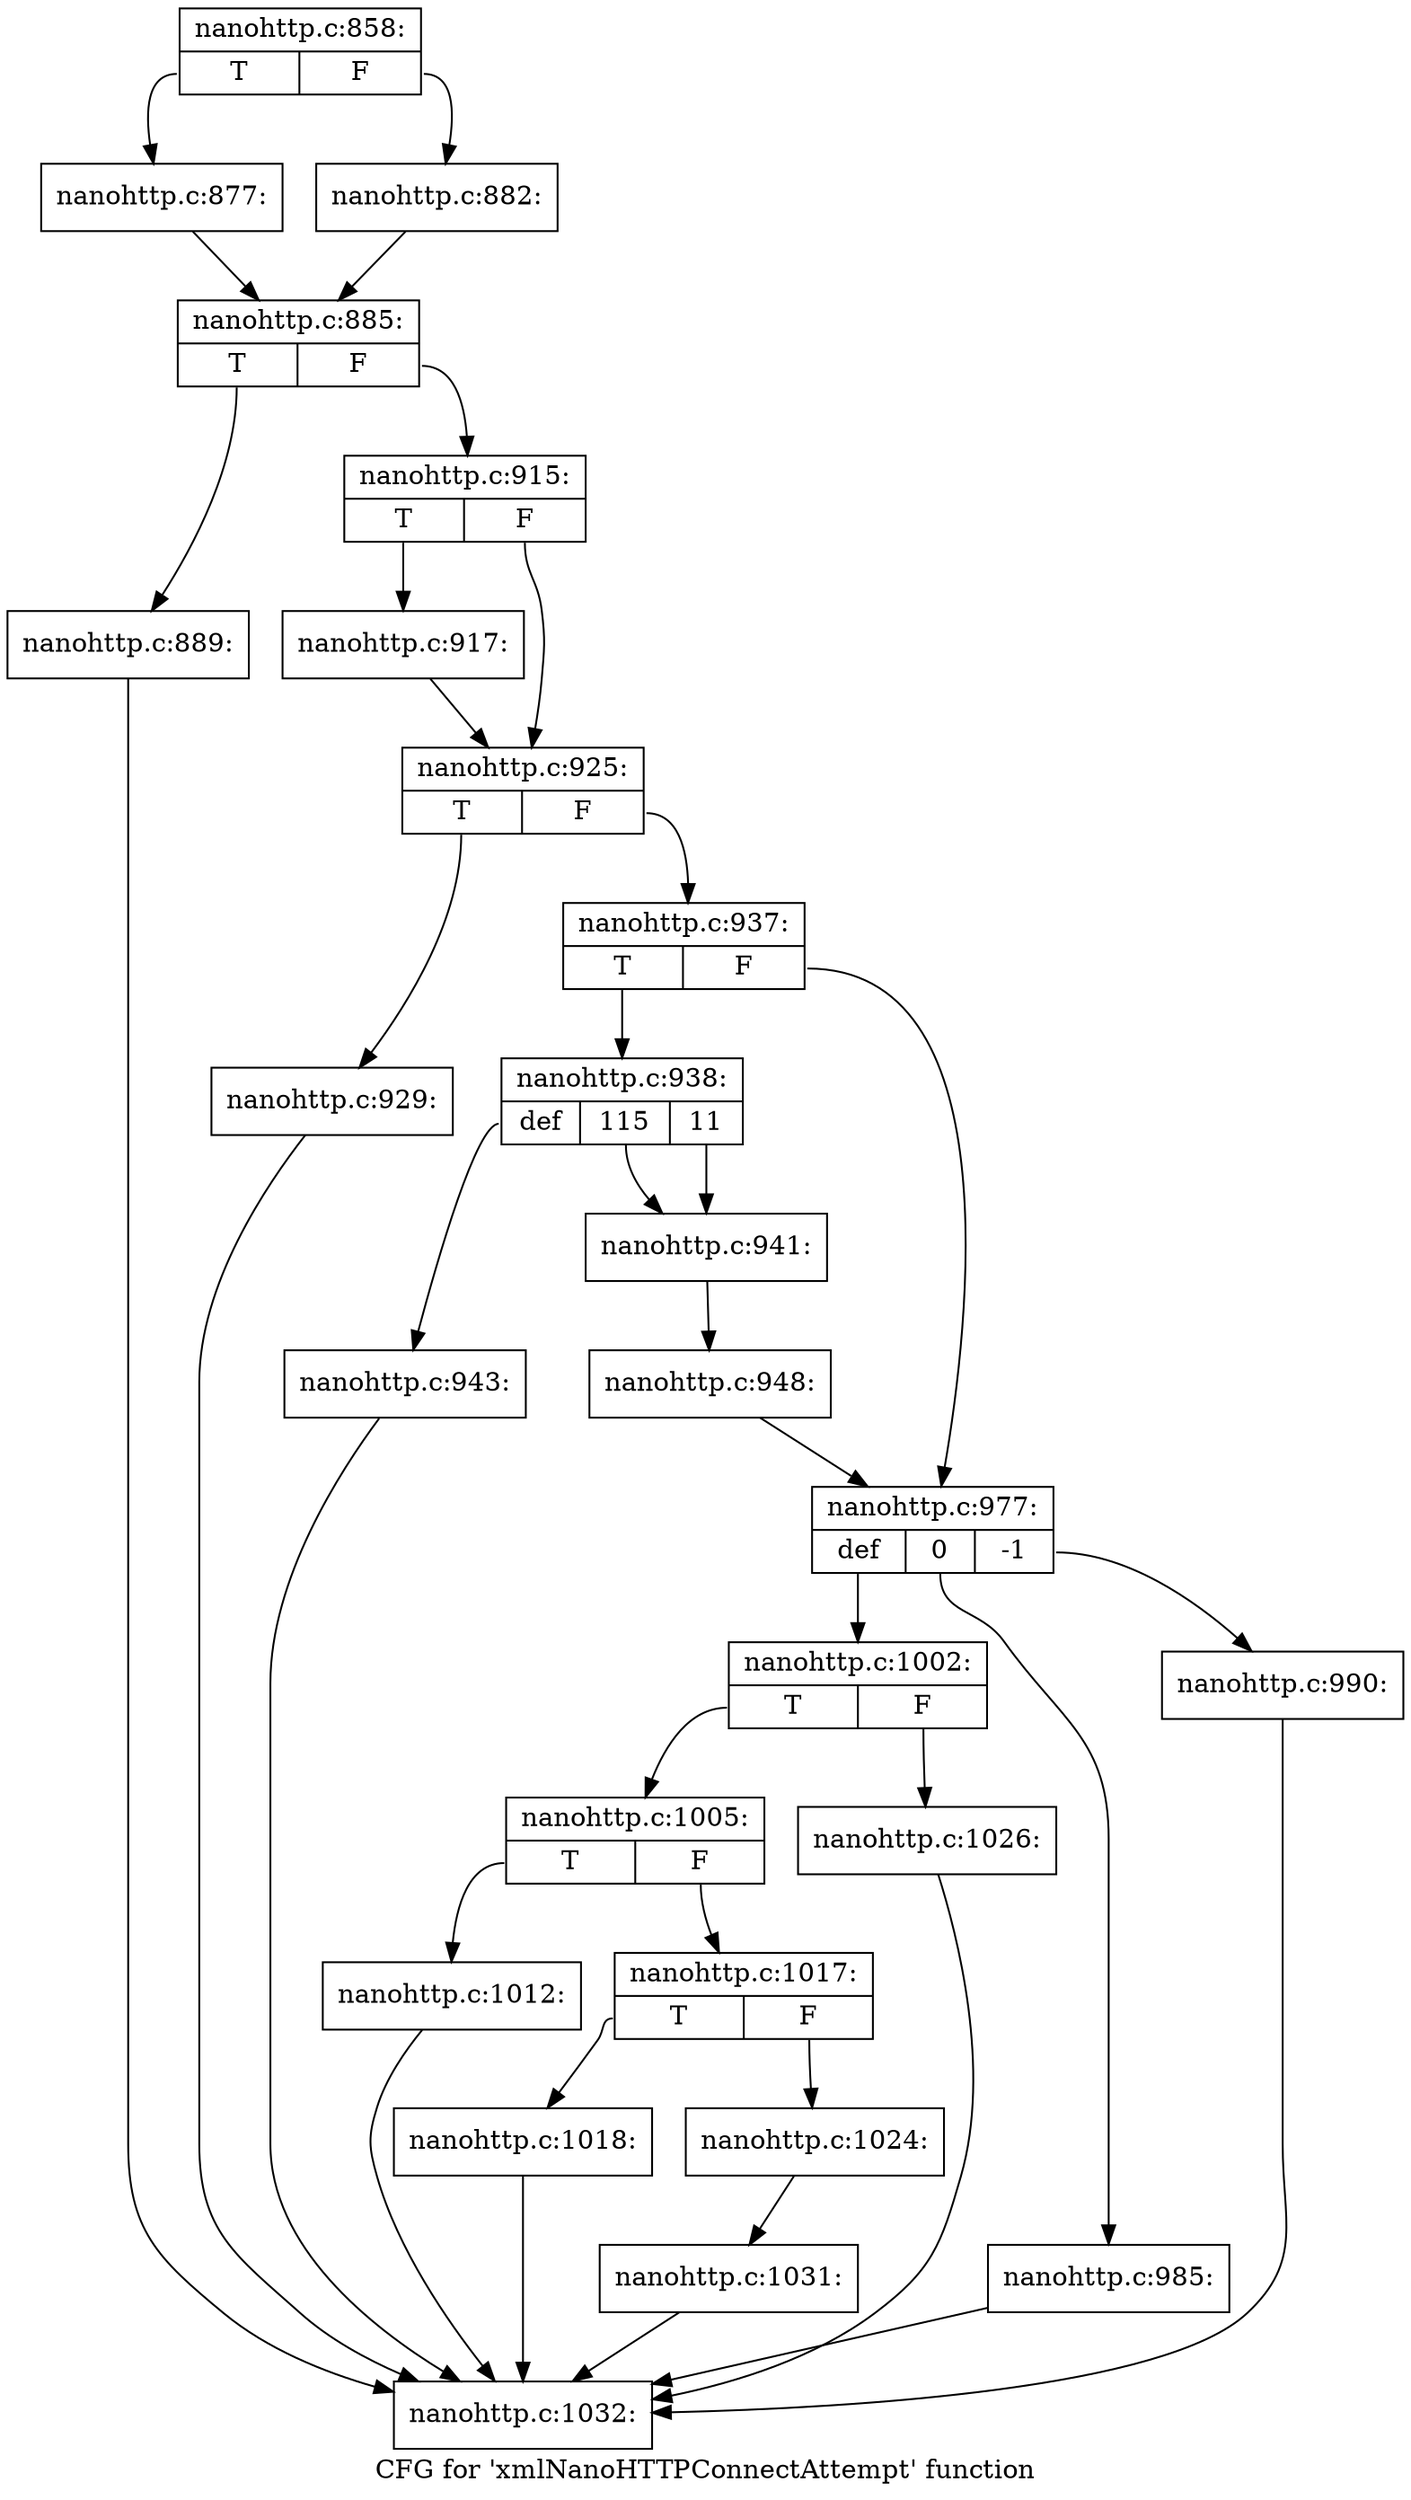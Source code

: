 digraph "CFG for 'xmlNanoHTTPConnectAttempt' function" {
	label="CFG for 'xmlNanoHTTPConnectAttempt' function";

	Node0x564de249eb10 [shape=record,label="{nanohttp.c:858:|{<s0>T|<s1>F}}"];
	Node0x564de249eb10:s0 -> Node0x564de2441e60;
	Node0x564de249eb10:s1 -> Node0x564de2441f00;
	Node0x564de2441e60 [shape=record,label="{nanohttp.c:877:}"];
	Node0x564de2441e60 -> Node0x564de2441eb0;
	Node0x564de2441f00 [shape=record,label="{nanohttp.c:882:}"];
	Node0x564de2441f00 -> Node0x564de2441eb0;
	Node0x564de2441eb0 [shape=record,label="{nanohttp.c:885:|{<s0>T|<s1>F}}"];
	Node0x564de2441eb0:s0 -> Node0x564de2444d50;
	Node0x564de2441eb0:s1 -> Node0x564de2444da0;
	Node0x564de2444d50 [shape=record,label="{nanohttp.c:889:}"];
	Node0x564de2444d50 -> Node0x564de249eb60;
	Node0x564de2444da0 [shape=record,label="{nanohttp.c:915:|{<s0>T|<s1>F}}"];
	Node0x564de2444da0:s0 -> Node0x564de24a6370;
	Node0x564de2444da0:s1 -> Node0x564de24a63c0;
	Node0x564de24a6370 [shape=record,label="{nanohttp.c:917:}"];
	Node0x564de24a6370 -> Node0x564de24a63c0;
	Node0x564de24a63c0 [shape=record,label="{nanohttp.c:925:|{<s0>T|<s1>F}}"];
	Node0x564de24a63c0:s0 -> Node0x564de24a7e30;
	Node0x564de24a63c0:s1 -> Node0x564de24a7e80;
	Node0x564de24a7e30 [shape=record,label="{nanohttp.c:929:}"];
	Node0x564de24a7e30 -> Node0x564de249eb60;
	Node0x564de24a7e80 [shape=record,label="{nanohttp.c:937:|{<s0>T|<s1>F}}"];
	Node0x564de24a7e80:s0 -> Node0x564de24a87d0;
	Node0x564de24a7e80:s1 -> Node0x564de24a8820;
	Node0x564de24a87d0 [shape=record,label="{nanohttp.c:938:|{<s0>def|<s1>115|<s2>11}}"];
	Node0x564de24a87d0:s0 -> Node0x564de24a9010;
	Node0x564de24a87d0:s1 -> Node0x564de24a92f0;
	Node0x564de24a87d0:s2 -> Node0x564de24a92f0;
	Node0x564de24a92f0 [shape=record,label="{nanohttp.c:941:}"];
	Node0x564de24a92f0 -> Node0x564de24a8f90;
	Node0x564de24a9010 [shape=record,label="{nanohttp.c:943:}"];
	Node0x564de24a9010 -> Node0x564de249eb60;
	Node0x564de24a8f90 [shape=record,label="{nanohttp.c:948:}"];
	Node0x564de24a8f90 -> Node0x564de24a8820;
	Node0x564de24a8820 [shape=record,label="{nanohttp.c:977:|{<s0>def|<s1>0|<s2>-1}}"];
	Node0x564de24a8820:s0 -> Node0x564de24a9dd0;
	Node0x564de24a8820:s1 -> Node0x564de24aa450;
	Node0x564de24a8820:s2 -> Node0x564de24aaa00;
	Node0x564de24aa450 [shape=record,label="{nanohttp.c:985:}"];
	Node0x564de24aa450 -> Node0x564de249eb60;
	Node0x564de24aaa00 [shape=record,label="{nanohttp.c:990:}"];
	Node0x564de24aaa00 -> Node0x564de249eb60;
	Node0x564de24a9dd0 [shape=record,label="{nanohttp.c:1002:|{<s0>T|<s1>F}}"];
	Node0x564de24a9dd0:s0 -> Node0x564de24aa110;
	Node0x564de24a9dd0:s1 -> Node0x564de24ab0f0;
	Node0x564de24aa110 [shape=record,label="{nanohttp.c:1005:|{<s0>T|<s1>F}}"];
	Node0x564de24aa110:s0 -> Node0x564de24ab8b0;
	Node0x564de24aa110:s1 -> Node0x564de24ab900;
	Node0x564de24ab8b0 [shape=record,label="{nanohttp.c:1012:}"];
	Node0x564de24ab8b0 -> Node0x564de249eb60;
	Node0x564de24ab900 [shape=record,label="{nanohttp.c:1017:|{<s0>T|<s1>F}}"];
	Node0x564de24ab900:s0 -> Node0x564de24ac7e0;
	Node0x564de24ab900:s1 -> Node0x564de24ac830;
	Node0x564de24ac7e0 [shape=record,label="{nanohttp.c:1018:}"];
	Node0x564de24ac7e0 -> Node0x564de249eb60;
	Node0x564de24ac830 [shape=record,label="{nanohttp.c:1024:}"];
	Node0x564de24ac830 -> Node0x564de24ab0a0;
	Node0x564de24ab0f0 [shape=record,label="{nanohttp.c:1026:}"];
	Node0x564de24ab0f0 -> Node0x564de249eb60;
	Node0x564de24ab0a0 [shape=record,label="{nanohttp.c:1031:}"];
	Node0x564de24ab0a0 -> Node0x564de249eb60;
	Node0x564de249eb60 [shape=record,label="{nanohttp.c:1032:}"];
}
